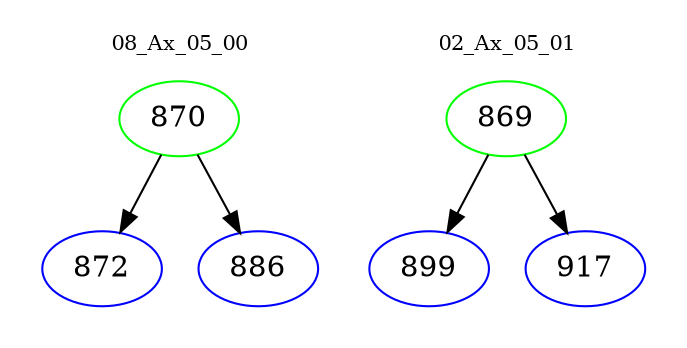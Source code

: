 digraph{
subgraph cluster_0 {
color = white
label = "08_Ax_05_00";
fontsize=10;
T0_870 [label="870", color="green"]
T0_870 -> T0_872 [color="black"]
T0_872 [label="872", color="blue"]
T0_870 -> T0_886 [color="black"]
T0_886 [label="886", color="blue"]
}
subgraph cluster_1 {
color = white
label = "02_Ax_05_01";
fontsize=10;
T1_869 [label="869", color="green"]
T1_869 -> T1_899 [color="black"]
T1_899 [label="899", color="blue"]
T1_869 -> T1_917 [color="black"]
T1_917 [label="917", color="blue"]
}
}
